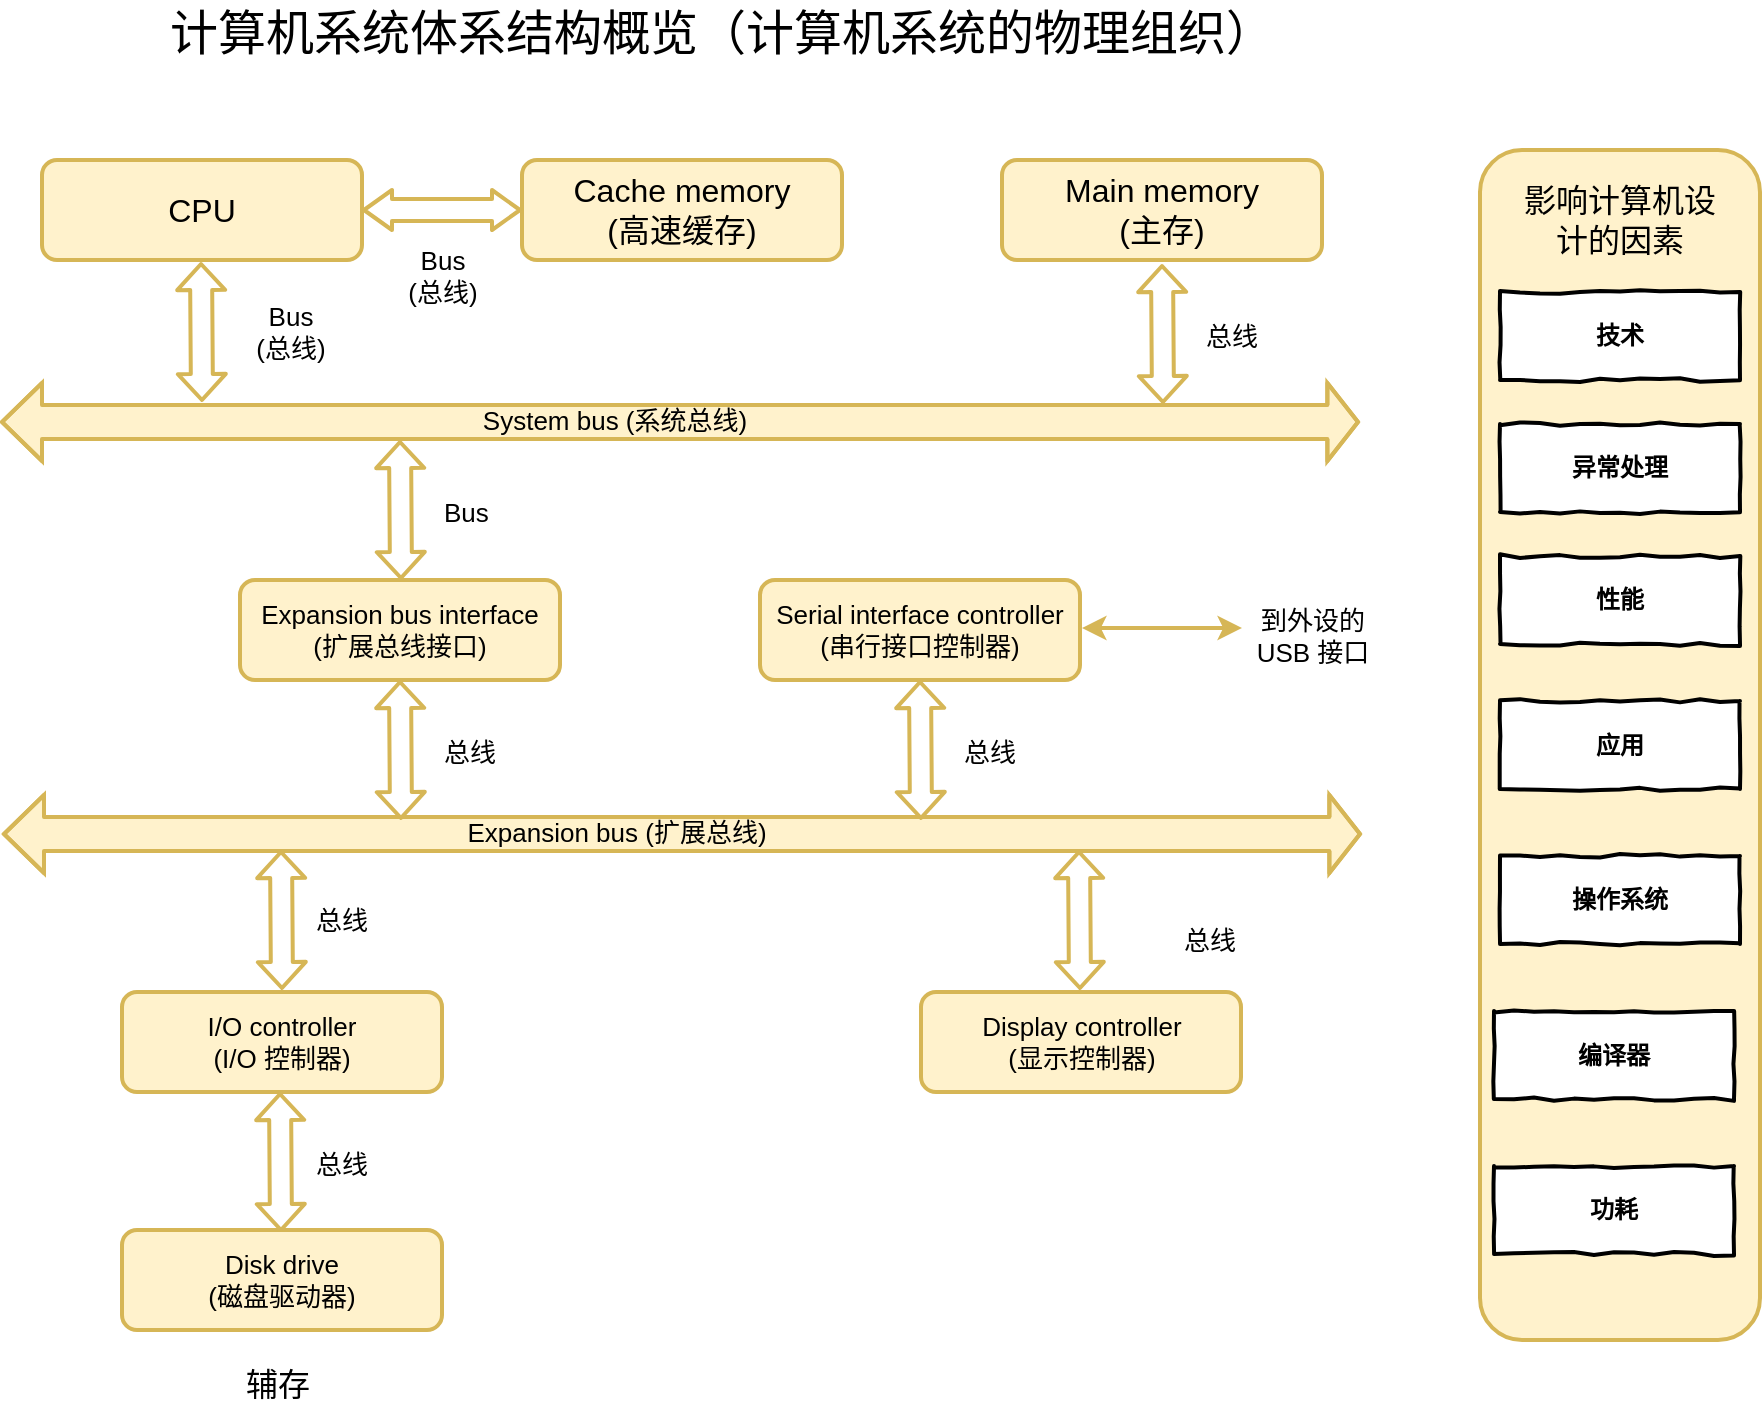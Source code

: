 <mxfile version="12.2.4" pages="1"><diagram id="7mZ8juwZMeIhBajGXqSS" name="第 1 页"><mxGraphModel dx="1364" dy="729" grid="1" gridSize="10" guides="1" tooltips="1" connect="1" arrows="1" fold="1" page="1" pageScale="1" pageWidth="827" pageHeight="1169" background="none" math="0" shadow="0"><root><mxCell id="0"/><mxCell id="1" parent="0"/><mxCell id="2" value="CPU" style="rounded=1;whiteSpace=wrap;html=1;fillColor=#fff2cc;strokeColor=#d6b656;strokeWidth=2;fontSize=16;" parent="1" vertex="1"><mxGeometry x="41" y="150" width="160" height="50" as="geometry"/></mxCell><mxCell id="3" value="Cache memory&lt;br style=&quot;font-size: 16px;&quot;&gt;(高速缓存)" style="rounded=1;whiteSpace=wrap;html=1;fillColor=#fff2cc;strokeColor=#d6b656;strokeWidth=2;fontSize=16;" parent="1" vertex="1"><mxGeometry x="281" y="150" width="160" height="50" as="geometry"/></mxCell><mxCell id="4" value="Main memory&lt;br style=&quot;font-size: 16px;&quot;&gt;(主存)" style="rounded=1;whiteSpace=wrap;html=1;fillColor=#fff2cc;strokeColor=#d6b656;strokeWidth=2;fontSize=16;" parent="1" vertex="1"><mxGeometry x="521" y="150" width="160" height="50" as="geometry"/></mxCell><mxCell id="8" value="" style="shape=flexArrow;endArrow=classic;startArrow=classic;html=1;fontSize=13;width=16;endSize=4.44;fillColor=#fff2cc;strokeColor=#D6B656;strokeWidth=2;" parent="1" edge="1"><mxGeometry width="50" height="50" relative="1" as="geometry"><mxPoint x="20" y="281" as="sourcePoint"/><mxPoint x="700" y="281" as="targetPoint"/><Array as="points"><mxPoint x="100" y="281"/></Array></mxGeometry></mxCell><mxCell id="17" value="System bus (系统总线)" style="text;html=1;resizable=0;points=[];align=center;verticalAlign=middle;labelBackgroundColor=none;fontSize=13;" parent="8" vertex="1" connectable="0"><mxGeometry x="-0.118" y="2" relative="1" as="geometry"><mxPoint x="7" y="1" as="offset"/></mxGeometry></mxCell><mxCell id="9" value="计算机系统体系结构概览（计算机系统的物理组织）" style="text;html=1;resizable=0;points=[];autosize=1;align=left;verticalAlign=top;spacingTop=-4;fontSize=24;" parent="1" vertex="1"><mxGeometry x="103" y="70" width="310" height="20" as="geometry"/></mxCell><mxCell id="14" value="" style="shape=flexArrow;endArrow=classic;startArrow=classic;html=1;strokeColor=#D6B656;strokeWidth=2;fontSize=24;startWidth=7;startSize=4;endWidth=7;endSize=4;" parent="1" edge="1"><mxGeometry width="50" height="50" relative="1" as="geometry"><mxPoint x="201" y="175" as="sourcePoint"/><mxPoint x="281" y="175" as="targetPoint"/></mxGeometry></mxCell><mxCell id="15" value="" style="shape=flexArrow;endArrow=classic;startArrow=classic;html=1;strokeColor=#D6B656;strokeWidth=2;fontSize=24;endWidth=11;endSize=3.67;startWidth=11;startSize=3.67;" parent="1" edge="1"><mxGeometry width="50" height="50" relative="1" as="geometry"><mxPoint x="121" y="271" as="sourcePoint"/><mxPoint x="120.5" y="201" as="targetPoint"/></mxGeometry></mxCell><mxCell id="16" value="Serial interface controller&lt;br&gt;(串行接口控制器)" style="rounded=1;whiteSpace=wrap;html=1;fillColor=#fff2cc;strokeColor=#d6b656;strokeWidth=2;fontSize=13;" parent="1" vertex="1"><mxGeometry x="400" y="360" width="160" height="50" as="geometry"/></mxCell><mxCell id="21" value="Bus&lt;br&gt;(总线)&lt;br&gt;" style="text;html=1;resizable=0;points=[];autosize=1;align=center;verticalAlign=top;spacingTop=-4;fontSize=13;" parent="1" vertex="1"><mxGeometry x="216" y="190" width="50" height="30" as="geometry"/></mxCell><mxCell id="22" value="" style="shape=flexArrow;endArrow=classic;startArrow=classic;html=1;strokeColor=#D6B656;strokeWidth=2;fontSize=24;endWidth=11;endSize=3.67;startWidth=11;startSize=3.67;" parent="1" edge="1"><mxGeometry width="50" height="50" relative="1" as="geometry"><mxPoint x="601.5" y="272" as="sourcePoint"/><mxPoint x="601" y="202" as="targetPoint"/></mxGeometry></mxCell><mxCell id="23" value="总线" style="text;html=1;resizable=0;points=[];autosize=1;align=left;verticalAlign=top;spacingTop=-4;fontSize=13;" parent="1" vertex="1"><mxGeometry x="620.5" y="228" width="40" height="20" as="geometry"/></mxCell><mxCell id="26" value="" style="shape=flexArrow;endArrow=classic;startArrow=classic;html=1;fontSize=13;width=16;endSize=4.44;fillColor=#fff2cc;strokeColor=#D6B656;strokeWidth=2;" parent="1" edge="1"><mxGeometry width="50" height="50" relative="1" as="geometry"><mxPoint x="21" y="487" as="sourcePoint"/><mxPoint x="701" y="487" as="targetPoint"/><Array as="points"><mxPoint x="101" y="487"/></Array></mxGeometry></mxCell><mxCell id="27" value="Expansion bus (扩展总线)" style="text;html=1;resizable=0;points=[];align=center;verticalAlign=middle;labelBackgroundColor=none;fontSize=13;" parent="26" vertex="1" connectable="0"><mxGeometry x="-0.118" y="2" relative="1" as="geometry"><mxPoint x="7" y="1" as="offset"/></mxGeometry></mxCell><mxCell id="28" value="Expansion bus interface&lt;br&gt;(扩展总线接口)" style="rounded=1;whiteSpace=wrap;html=1;fillColor=#fff2cc;strokeColor=#d6b656;strokeWidth=2;fontSize=13;" parent="1" vertex="1"><mxGeometry x="140" y="360" width="160" height="50" as="geometry"/></mxCell><mxCell id="30" value="" style="shape=flexArrow;endArrow=classic;startArrow=classic;html=1;strokeColor=#D6B656;strokeWidth=2;fontSize=24;endWidth=11;endSize=3.67;startWidth=11;startSize=3.67;" parent="1" edge="1"><mxGeometry width="50" height="50" relative="1" as="geometry"><mxPoint x="220.5" y="360" as="sourcePoint"/><mxPoint x="220" y="290" as="targetPoint"/></mxGeometry></mxCell><mxCell id="31" value="Bus" style="text;html=1;resizable=0;points=[];autosize=1;align=left;verticalAlign=top;spacingTop=-4;fontSize=13;" parent="1" vertex="1"><mxGeometry x="239.5" y="316" width="40" height="20" as="geometry"/></mxCell><mxCell id="34" value="" style="shape=flexArrow;endArrow=classic;startArrow=classic;html=1;strokeColor=#D6B656;strokeWidth=2;fontSize=24;endWidth=11;endSize=3.67;startWidth=11;startSize=3.67;" parent="1" edge="1"><mxGeometry width="50" height="50" relative="1" as="geometry"><mxPoint x="220.5" y="480" as="sourcePoint"/><mxPoint x="220" y="410" as="targetPoint"/></mxGeometry></mxCell><mxCell id="35" value="总线" style="text;html=1;resizable=0;points=[];autosize=1;align=left;verticalAlign=top;spacingTop=-4;fontSize=13;" parent="1" vertex="1"><mxGeometry x="239.5" y="436" width="40" height="20" as="geometry"/></mxCell><mxCell id="36" value="Bus&lt;br&gt;(总线)&lt;br&gt;" style="text;html=1;resizable=0;points=[];autosize=1;align=center;verticalAlign=top;spacingTop=-4;fontSize=13;" parent="1" vertex="1"><mxGeometry x="140" y="218" width="50" height="30" as="geometry"/></mxCell><mxCell id="42" value="" style="shape=flexArrow;endArrow=classic;startArrow=classic;html=1;strokeColor=#D6B656;strokeWidth=2;fontSize=24;endWidth=11;endSize=3.67;startWidth=11;startSize=3.67;" parent="1" edge="1"><mxGeometry width="50" height="50" relative="1" as="geometry"><mxPoint x="480.5" y="480" as="sourcePoint"/><mxPoint x="480" y="410" as="targetPoint"/></mxGeometry></mxCell><mxCell id="43" value="总线" style="text;html=1;resizable=0;points=[];autosize=1;align=left;verticalAlign=top;spacingTop=-4;fontSize=13;" parent="1" vertex="1"><mxGeometry x="499.5" y="436" width="40" height="20" as="geometry"/></mxCell><mxCell id="44" value="" style="endArrow=classic;startArrow=classic;html=1;strokeColor=#D6B656;strokeWidth=2;fontSize=13;" parent="1" edge="1"><mxGeometry width="50" height="50" relative="1" as="geometry"><mxPoint x="561" y="384" as="sourcePoint"/><mxPoint x="641" y="384" as="targetPoint"/></mxGeometry></mxCell><mxCell id="48" value="到外设的&lt;br&gt;USB 接口" style="text;html=1;resizable=0;points=[];autosize=1;align=center;verticalAlign=top;spacingTop=-4;fontSize=13;" parent="1" vertex="1"><mxGeometry x="640.5" y="370" width="70" height="30" as="geometry"/></mxCell><mxCell id="49" value="" style="shape=flexArrow;endArrow=classic;startArrow=classic;html=1;strokeColor=#D6B656;strokeWidth=2;fontSize=24;endWidth=11;endSize=3.67;startWidth=11;startSize=3.67;" parent="1" edge="1"><mxGeometry width="50" height="50" relative="1" as="geometry"><mxPoint x="160.5" y="686" as="sourcePoint"/><mxPoint x="160" y="616" as="targetPoint"/></mxGeometry></mxCell><mxCell id="50" value="总线" style="text;html=1;resizable=0;points=[];autosize=1;align=left;verticalAlign=top;spacingTop=-4;fontSize=13;" parent="1" vertex="1"><mxGeometry x="176" y="642" width="40" height="20" as="geometry"/></mxCell><mxCell id="51" value="" style="shape=flexArrow;endArrow=classic;startArrow=classic;html=1;strokeColor=#D6B656;strokeWidth=2;fontSize=24;endWidth=11;endSize=3.67;startWidth=11;startSize=3.67;" parent="1" edge="1"><mxGeometry width="50" height="50" relative="1" as="geometry"><mxPoint x="161" y="565" as="sourcePoint"/><mxPoint x="160.5" y="495" as="targetPoint"/></mxGeometry></mxCell><mxCell id="52" value="总线" style="text;html=1;resizable=0;points=[];autosize=1;align=left;verticalAlign=top;spacingTop=-4;fontSize=13;" parent="1" vertex="1"><mxGeometry x="176" y="520" width="40" height="20" as="geometry"/></mxCell><mxCell id="53" value="" style="shape=flexArrow;endArrow=classic;startArrow=classic;html=1;strokeColor=#D6B656;strokeWidth=2;fontSize=24;endWidth=11;endSize=3.67;startWidth=11;startSize=3.67;" parent="1" edge="1"><mxGeometry width="50" height="50" relative="1" as="geometry"><mxPoint x="560" y="565" as="sourcePoint"/><mxPoint x="559.5" y="495" as="targetPoint"/></mxGeometry></mxCell><mxCell id="54" value="总线" style="text;html=1;resizable=0;points=[];autosize=1;align=left;verticalAlign=top;spacingTop=-4;fontSize=13;" parent="1" vertex="1"><mxGeometry x="610" y="530" width="40" height="20" as="geometry"/></mxCell><mxCell id="59" value="I/O controller&lt;br&gt;(I/O 控制器)" style="rounded=1;whiteSpace=wrap;html=1;fillColor=#fff2cc;strokeColor=#d6b656;strokeWidth=2;fontSize=13;" parent="1" vertex="1"><mxGeometry x="81" y="566" width="160" height="50" as="geometry"/></mxCell><mxCell id="62" value="Disk drive&lt;br&gt;(磁盘驱动器)" style="rounded=1;whiteSpace=wrap;html=1;fillColor=#fff2cc;strokeColor=#d6b656;strokeWidth=2;fontSize=13;" parent="1" vertex="1"><mxGeometry x="81" y="685" width="160" height="50" as="geometry"/></mxCell><mxCell id="63" value="辅存" style="text;html=1;resizable=0;points=[];autosize=1;align=left;verticalAlign=top;spacingTop=-4;fontSize=16;" parent="1" vertex="1"><mxGeometry x="141" y="750" width="40" height="20" as="geometry"/></mxCell><mxCell id="66" value="Display controller&lt;br&gt;(显示控制器)" style="rounded=1;whiteSpace=wrap;html=1;fillColor=#fff2cc;strokeColor=#d6b656;strokeWidth=2;fontSize=13;" parent="1" vertex="1"><mxGeometry x="480.5" y="566" width="160" height="50" as="geometry"/></mxCell><mxCell id="67" value="" style="rounded=1;whiteSpace=wrap;html=1;labelBackgroundColor=none;strokeWidth=2;fontSize=16;align=center;fillColor=#fff2cc;strokeColor=#d6b656;" parent="1" vertex="1"><mxGeometry x="760" y="145" width="140" height="595" as="geometry"/></mxCell><mxCell id="69" style="edgeStyle=orthogonalEdgeStyle;rounded=0;orthogonalLoop=1;jettySize=auto;html=1;exitX=0.5;exitY=1;exitDx=0;exitDy=0;strokeColor=#D6B656;strokeWidth=2;fontSize=16;" parent="1" source="67" target="67" edge="1"><mxGeometry relative="1" as="geometry"/></mxCell><mxCell id="70" value="技术" style="html=1;whiteSpace=wrap;comic=1;strokeWidth=2;fontFamily=Comic Sans MS;fontStyle=1;labelBackgroundColor=none;align=center;" parent="1" vertex="1"><mxGeometry x="770" y="216" width="120" height="44" as="geometry"/></mxCell><mxCell id="71" value="影响计算机设计的因素" style="text;html=1;strokeColor=none;fillColor=none;align=center;verticalAlign=middle;whiteSpace=wrap;rounded=0;labelBackgroundColor=none;fontSize=16;" parent="1" vertex="1"><mxGeometry x="780" y="170" width="100" height="20" as="geometry"/></mxCell><mxCell id="78" value="异常处理" style="html=1;whiteSpace=wrap;comic=1;strokeWidth=2;fontFamily=Comic Sans MS;fontStyle=1;labelBackgroundColor=none;align=center;" parent="1" vertex="1"><mxGeometry x="770" y="282" width="120" height="44" as="geometry"/></mxCell><mxCell id="79" value="性能" style="html=1;whiteSpace=wrap;comic=1;strokeWidth=2;fontFamily=Comic Sans MS;fontStyle=1;labelBackgroundColor=none;align=center;" parent="1" vertex="1"><mxGeometry x="770" y="348" width="120" height="44" as="geometry"/></mxCell><mxCell id="80" value="应用" style="html=1;whiteSpace=wrap;comic=1;strokeWidth=2;fontFamily=Comic Sans MS;fontStyle=1;labelBackgroundColor=none;align=center;" parent="1" vertex="1"><mxGeometry x="770" y="420.5" width="120" height="44" as="geometry"/></mxCell><mxCell id="81" value="操作系统" style="html=1;whiteSpace=wrap;comic=1;strokeWidth=2;fontFamily=Comic Sans MS;fontStyle=1;labelBackgroundColor=none;align=center;" parent="1" vertex="1"><mxGeometry x="770" y="498" width="120" height="44" as="geometry"/></mxCell><mxCell id="82" value="编译器" style="html=1;whiteSpace=wrap;comic=1;strokeWidth=2;fontFamily=Comic Sans MS;fontStyle=1;labelBackgroundColor=none;align=center;" parent="1" vertex="1"><mxGeometry x="767" y="575.5" width="120" height="44" as="geometry"/></mxCell><mxCell id="84" value="功耗" style="html=1;whiteSpace=wrap;comic=1;strokeWidth=2;fontFamily=Comic Sans MS;fontStyle=1;labelBackgroundColor=none;align=center;" parent="1" vertex="1"><mxGeometry x="767" y="653" width="120" height="44" as="geometry"/></mxCell></root></mxGraphModel></diagram></mxfile>